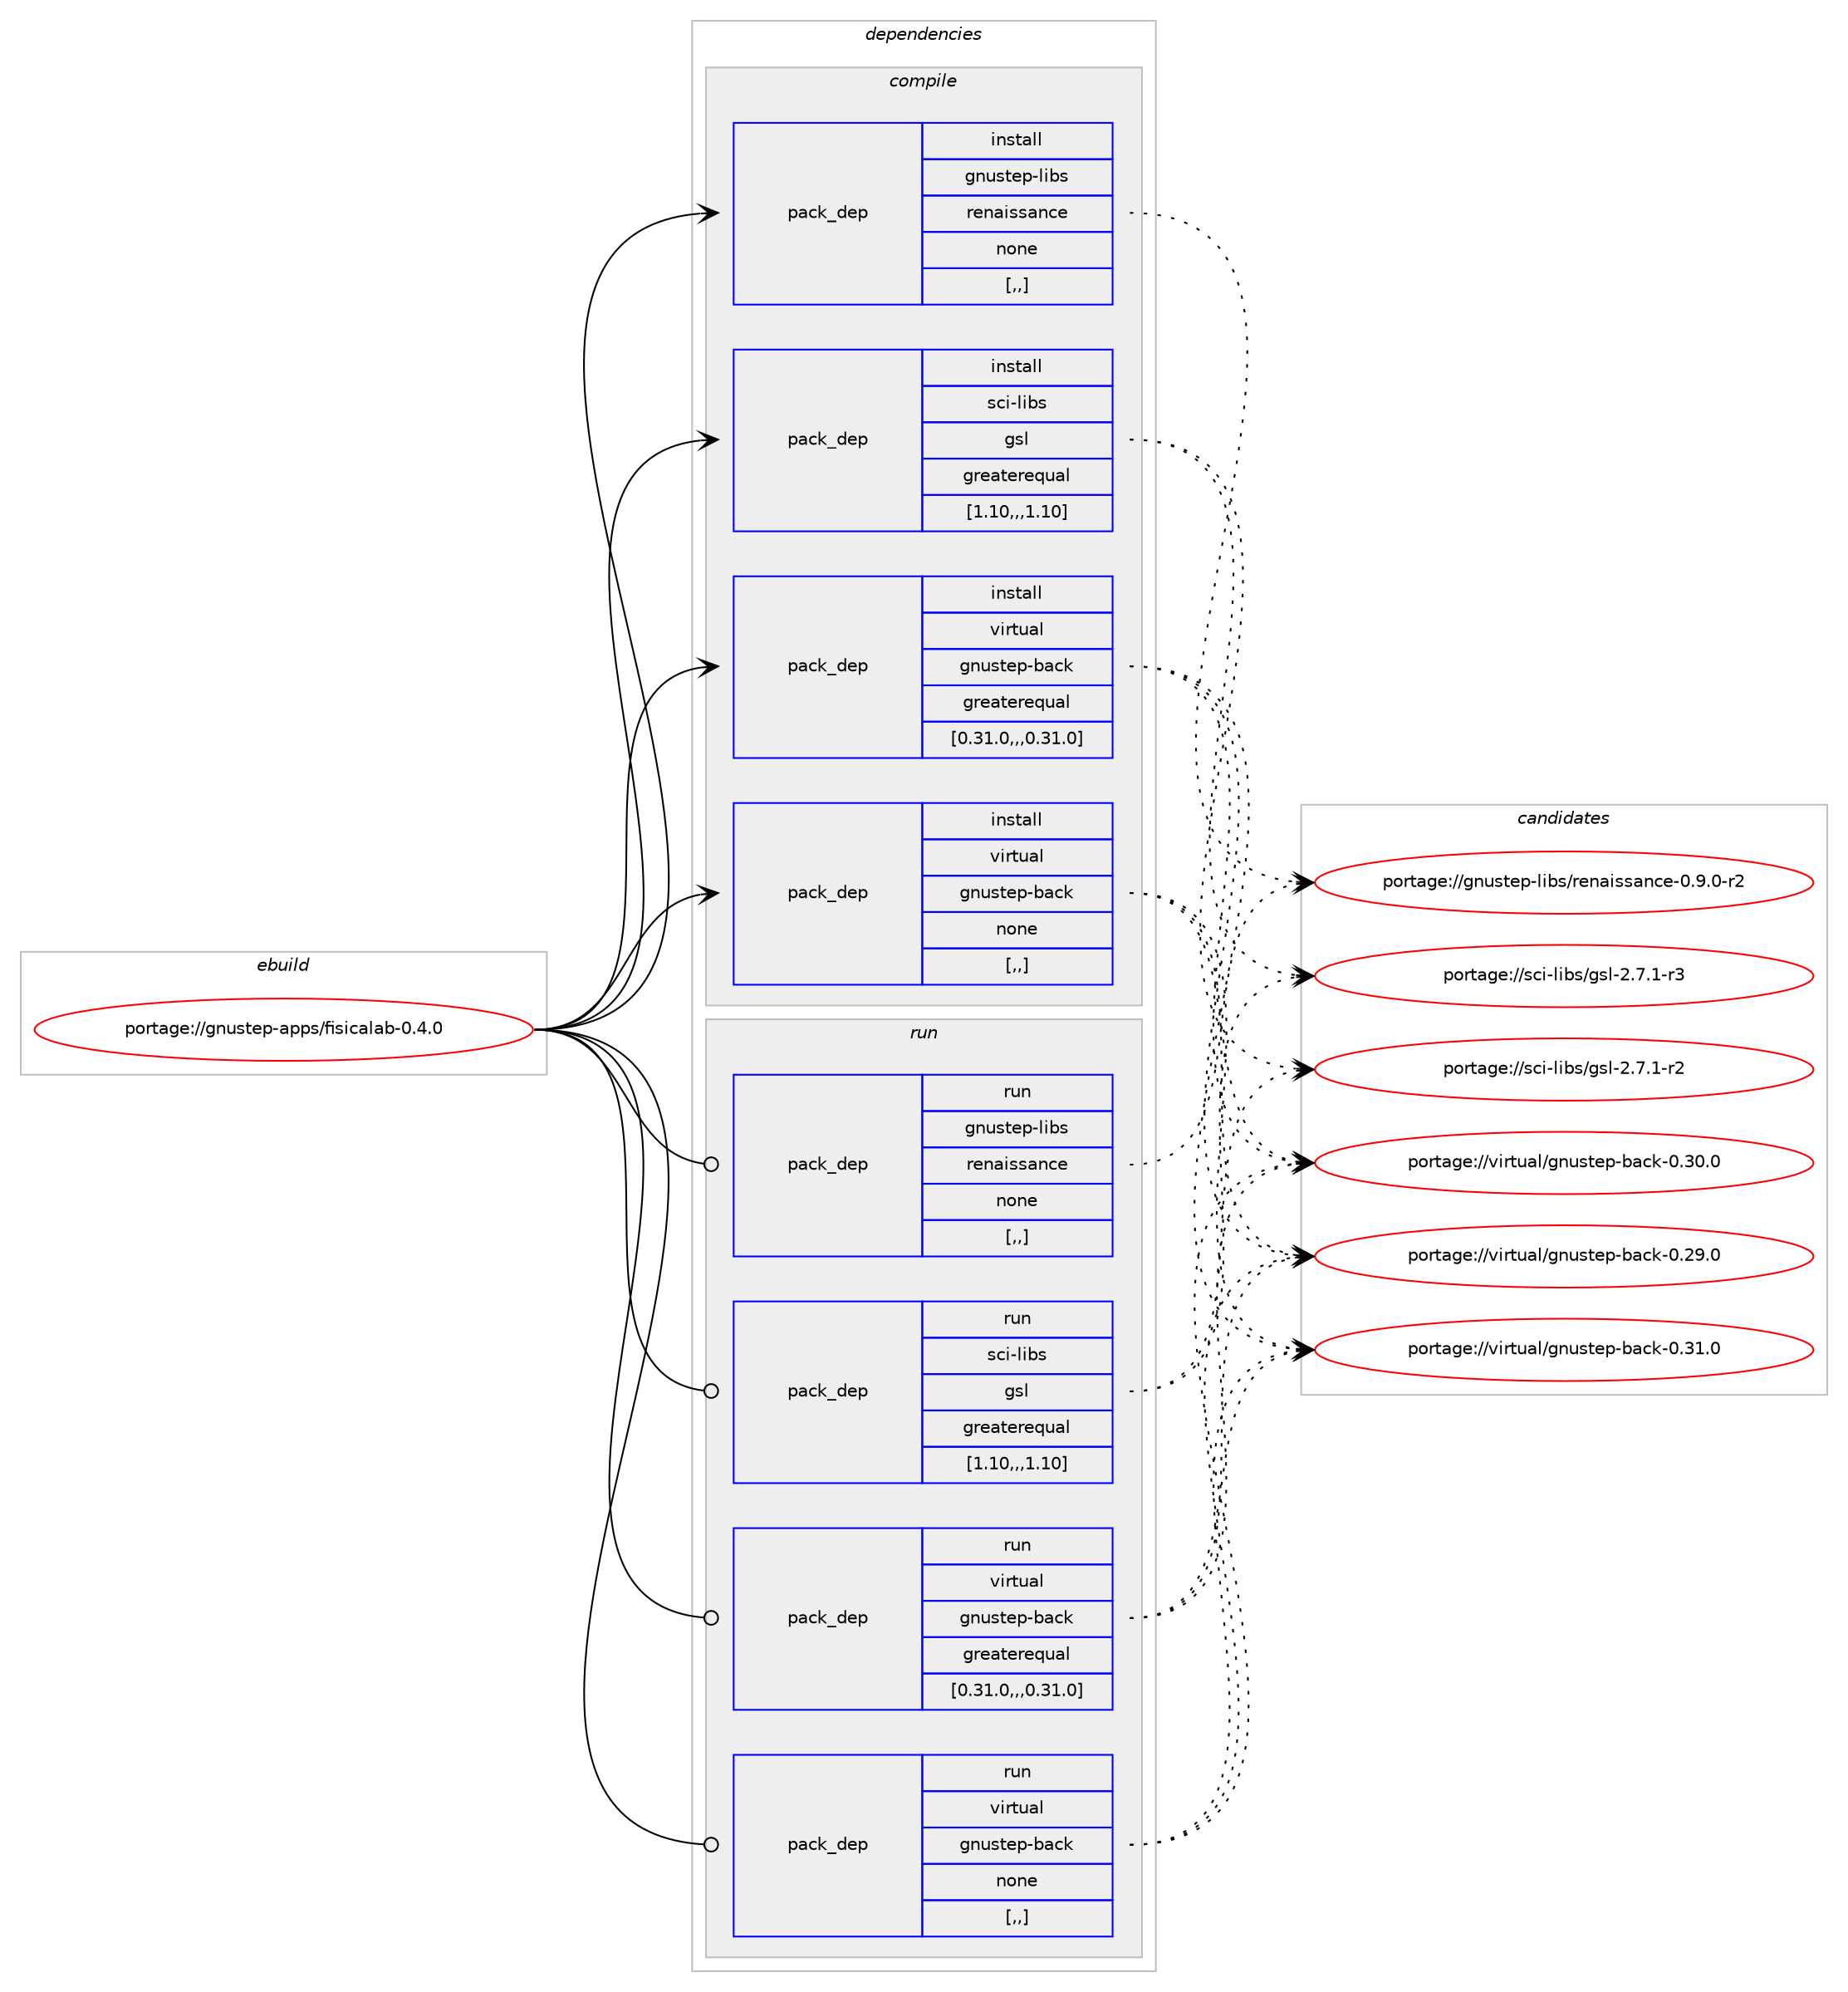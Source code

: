 digraph prolog {

# *************
# Graph options
# *************

newrank=true;
concentrate=true;
compound=true;
graph [rankdir=LR,fontname=Helvetica,fontsize=10,ranksep=1.5];#, ranksep=2.5, nodesep=0.2];
edge  [arrowhead=vee];
node  [fontname=Helvetica,fontsize=10];

# **********
# The ebuild
# **********

subgraph cluster_leftcol {
color=gray;
label=<<i>ebuild</i>>;
id [label="portage://gnustep-apps/fisicalab-0.4.0", color=red, width=4, href="../gnustep-apps/fisicalab-0.4.0.svg"];
}

# ****************
# The dependencies
# ****************

subgraph cluster_midcol {
color=gray;
label=<<i>dependencies</i>>;
subgraph cluster_compile {
fillcolor="#eeeeee";
style=filled;
label=<<i>compile</i>>;
subgraph pack536046 {
dependency738700 [label=<<TABLE BORDER="0" CELLBORDER="1" CELLSPACING="0" CELLPADDING="4" WIDTH="220"><TR><TD ROWSPAN="6" CELLPADDING="30">pack_dep</TD></TR><TR><TD WIDTH="110">install</TD></TR><TR><TD>gnustep-libs</TD></TR><TR><TD>renaissance</TD></TR><TR><TD>none</TD></TR><TR><TD>[,,]</TD></TR></TABLE>>, shape=none, color=blue];
}
id:e -> dependency738700:w [weight=20,style="solid",arrowhead="vee"];
subgraph pack536047 {
dependency738701 [label=<<TABLE BORDER="0" CELLBORDER="1" CELLSPACING="0" CELLPADDING="4" WIDTH="220"><TR><TD ROWSPAN="6" CELLPADDING="30">pack_dep</TD></TR><TR><TD WIDTH="110">install</TD></TR><TR><TD>sci-libs</TD></TR><TR><TD>gsl</TD></TR><TR><TD>greaterequal</TD></TR><TR><TD>[1.10,,,1.10]</TD></TR></TABLE>>, shape=none, color=blue];
}
id:e -> dependency738701:w [weight=20,style="solid",arrowhead="vee"];
subgraph pack536048 {
dependency738702 [label=<<TABLE BORDER="0" CELLBORDER="1" CELLSPACING="0" CELLPADDING="4" WIDTH="220"><TR><TD ROWSPAN="6" CELLPADDING="30">pack_dep</TD></TR><TR><TD WIDTH="110">install</TD></TR><TR><TD>virtual</TD></TR><TR><TD>gnustep-back</TD></TR><TR><TD>greaterequal</TD></TR><TR><TD>[0.31.0,,,0.31.0]</TD></TR></TABLE>>, shape=none, color=blue];
}
id:e -> dependency738702:w [weight=20,style="solid",arrowhead="vee"];
subgraph pack536049 {
dependency738703 [label=<<TABLE BORDER="0" CELLBORDER="1" CELLSPACING="0" CELLPADDING="4" WIDTH="220"><TR><TD ROWSPAN="6" CELLPADDING="30">pack_dep</TD></TR><TR><TD WIDTH="110">install</TD></TR><TR><TD>virtual</TD></TR><TR><TD>gnustep-back</TD></TR><TR><TD>none</TD></TR><TR><TD>[,,]</TD></TR></TABLE>>, shape=none, color=blue];
}
id:e -> dependency738703:w [weight=20,style="solid",arrowhead="vee"];
}
subgraph cluster_compileandrun {
fillcolor="#eeeeee";
style=filled;
label=<<i>compile and run</i>>;
}
subgraph cluster_run {
fillcolor="#eeeeee";
style=filled;
label=<<i>run</i>>;
subgraph pack536050 {
dependency738704 [label=<<TABLE BORDER="0" CELLBORDER="1" CELLSPACING="0" CELLPADDING="4" WIDTH="220"><TR><TD ROWSPAN="6" CELLPADDING="30">pack_dep</TD></TR><TR><TD WIDTH="110">run</TD></TR><TR><TD>gnustep-libs</TD></TR><TR><TD>renaissance</TD></TR><TR><TD>none</TD></TR><TR><TD>[,,]</TD></TR></TABLE>>, shape=none, color=blue];
}
id:e -> dependency738704:w [weight=20,style="solid",arrowhead="odot"];
subgraph pack536051 {
dependency738705 [label=<<TABLE BORDER="0" CELLBORDER="1" CELLSPACING="0" CELLPADDING="4" WIDTH="220"><TR><TD ROWSPAN="6" CELLPADDING="30">pack_dep</TD></TR><TR><TD WIDTH="110">run</TD></TR><TR><TD>sci-libs</TD></TR><TR><TD>gsl</TD></TR><TR><TD>greaterequal</TD></TR><TR><TD>[1.10,,,1.10]</TD></TR></TABLE>>, shape=none, color=blue];
}
id:e -> dependency738705:w [weight=20,style="solid",arrowhead="odot"];
subgraph pack536052 {
dependency738706 [label=<<TABLE BORDER="0" CELLBORDER="1" CELLSPACING="0" CELLPADDING="4" WIDTH="220"><TR><TD ROWSPAN="6" CELLPADDING="30">pack_dep</TD></TR><TR><TD WIDTH="110">run</TD></TR><TR><TD>virtual</TD></TR><TR><TD>gnustep-back</TD></TR><TR><TD>greaterequal</TD></TR><TR><TD>[0.31.0,,,0.31.0]</TD></TR></TABLE>>, shape=none, color=blue];
}
id:e -> dependency738706:w [weight=20,style="solid",arrowhead="odot"];
subgraph pack536053 {
dependency738707 [label=<<TABLE BORDER="0" CELLBORDER="1" CELLSPACING="0" CELLPADDING="4" WIDTH="220"><TR><TD ROWSPAN="6" CELLPADDING="30">pack_dep</TD></TR><TR><TD WIDTH="110">run</TD></TR><TR><TD>virtual</TD></TR><TR><TD>gnustep-back</TD></TR><TR><TD>none</TD></TR><TR><TD>[,,]</TD></TR></TABLE>>, shape=none, color=blue];
}
id:e -> dependency738707:w [weight=20,style="solid",arrowhead="odot"];
}
}

# **************
# The candidates
# **************

subgraph cluster_choices {
rank=same;
color=gray;
label=<<i>candidates</i>>;

subgraph choice536046 {
color=black;
nodesep=1;
choice1031101171151161011124510810598115471141011109710511511597110991014548465746484511450 [label="portage://gnustep-libs/renaissance-0.9.0-r2", color=red, width=4,href="../gnustep-libs/renaissance-0.9.0-r2.svg"];
dependency738700:e -> choice1031101171151161011124510810598115471141011109710511511597110991014548465746484511450:w [style=dotted,weight="100"];
}
subgraph choice536047 {
color=black;
nodesep=1;
choice115991054510810598115471031151084550465546494511451 [label="portage://sci-libs/gsl-2.7.1-r3", color=red, width=4,href="../sci-libs/gsl-2.7.1-r3.svg"];
choice115991054510810598115471031151084550465546494511450 [label="portage://sci-libs/gsl-2.7.1-r2", color=red, width=4,href="../sci-libs/gsl-2.7.1-r2.svg"];
dependency738701:e -> choice115991054510810598115471031151084550465546494511451:w [style=dotted,weight="100"];
dependency738701:e -> choice115991054510810598115471031151084550465546494511450:w [style=dotted,weight="100"];
}
subgraph choice536048 {
color=black;
nodesep=1;
choice11810511411611797108471031101171151161011124598979910745484651494648 [label="portage://virtual/gnustep-back-0.31.0", color=red, width=4,href="../virtual/gnustep-back-0.31.0.svg"];
choice11810511411611797108471031101171151161011124598979910745484651484648 [label="portage://virtual/gnustep-back-0.30.0", color=red, width=4,href="../virtual/gnustep-back-0.30.0.svg"];
choice11810511411611797108471031101171151161011124598979910745484650574648 [label="portage://virtual/gnustep-back-0.29.0", color=red, width=4,href="../virtual/gnustep-back-0.29.0.svg"];
dependency738702:e -> choice11810511411611797108471031101171151161011124598979910745484651494648:w [style=dotted,weight="100"];
dependency738702:e -> choice11810511411611797108471031101171151161011124598979910745484651484648:w [style=dotted,weight="100"];
dependency738702:e -> choice11810511411611797108471031101171151161011124598979910745484650574648:w [style=dotted,weight="100"];
}
subgraph choice536049 {
color=black;
nodesep=1;
choice11810511411611797108471031101171151161011124598979910745484651494648 [label="portage://virtual/gnustep-back-0.31.0", color=red, width=4,href="../virtual/gnustep-back-0.31.0.svg"];
choice11810511411611797108471031101171151161011124598979910745484651484648 [label="portage://virtual/gnustep-back-0.30.0", color=red, width=4,href="../virtual/gnustep-back-0.30.0.svg"];
choice11810511411611797108471031101171151161011124598979910745484650574648 [label="portage://virtual/gnustep-back-0.29.0", color=red, width=4,href="../virtual/gnustep-back-0.29.0.svg"];
dependency738703:e -> choice11810511411611797108471031101171151161011124598979910745484651494648:w [style=dotted,weight="100"];
dependency738703:e -> choice11810511411611797108471031101171151161011124598979910745484651484648:w [style=dotted,weight="100"];
dependency738703:e -> choice11810511411611797108471031101171151161011124598979910745484650574648:w [style=dotted,weight="100"];
}
subgraph choice536050 {
color=black;
nodesep=1;
choice1031101171151161011124510810598115471141011109710511511597110991014548465746484511450 [label="portage://gnustep-libs/renaissance-0.9.0-r2", color=red, width=4,href="../gnustep-libs/renaissance-0.9.0-r2.svg"];
dependency738704:e -> choice1031101171151161011124510810598115471141011109710511511597110991014548465746484511450:w [style=dotted,weight="100"];
}
subgraph choice536051 {
color=black;
nodesep=1;
choice115991054510810598115471031151084550465546494511451 [label="portage://sci-libs/gsl-2.7.1-r3", color=red, width=4,href="../sci-libs/gsl-2.7.1-r3.svg"];
choice115991054510810598115471031151084550465546494511450 [label="portage://sci-libs/gsl-2.7.1-r2", color=red, width=4,href="../sci-libs/gsl-2.7.1-r2.svg"];
dependency738705:e -> choice115991054510810598115471031151084550465546494511451:w [style=dotted,weight="100"];
dependency738705:e -> choice115991054510810598115471031151084550465546494511450:w [style=dotted,weight="100"];
}
subgraph choice536052 {
color=black;
nodesep=1;
choice11810511411611797108471031101171151161011124598979910745484651494648 [label="portage://virtual/gnustep-back-0.31.0", color=red, width=4,href="../virtual/gnustep-back-0.31.0.svg"];
choice11810511411611797108471031101171151161011124598979910745484651484648 [label="portage://virtual/gnustep-back-0.30.0", color=red, width=4,href="../virtual/gnustep-back-0.30.0.svg"];
choice11810511411611797108471031101171151161011124598979910745484650574648 [label="portage://virtual/gnustep-back-0.29.0", color=red, width=4,href="../virtual/gnustep-back-0.29.0.svg"];
dependency738706:e -> choice11810511411611797108471031101171151161011124598979910745484651494648:w [style=dotted,weight="100"];
dependency738706:e -> choice11810511411611797108471031101171151161011124598979910745484651484648:w [style=dotted,weight="100"];
dependency738706:e -> choice11810511411611797108471031101171151161011124598979910745484650574648:w [style=dotted,weight="100"];
}
subgraph choice536053 {
color=black;
nodesep=1;
choice11810511411611797108471031101171151161011124598979910745484651494648 [label="portage://virtual/gnustep-back-0.31.0", color=red, width=4,href="../virtual/gnustep-back-0.31.0.svg"];
choice11810511411611797108471031101171151161011124598979910745484651484648 [label="portage://virtual/gnustep-back-0.30.0", color=red, width=4,href="../virtual/gnustep-back-0.30.0.svg"];
choice11810511411611797108471031101171151161011124598979910745484650574648 [label="portage://virtual/gnustep-back-0.29.0", color=red, width=4,href="../virtual/gnustep-back-0.29.0.svg"];
dependency738707:e -> choice11810511411611797108471031101171151161011124598979910745484651494648:w [style=dotted,weight="100"];
dependency738707:e -> choice11810511411611797108471031101171151161011124598979910745484651484648:w [style=dotted,weight="100"];
dependency738707:e -> choice11810511411611797108471031101171151161011124598979910745484650574648:w [style=dotted,weight="100"];
}
}

}
